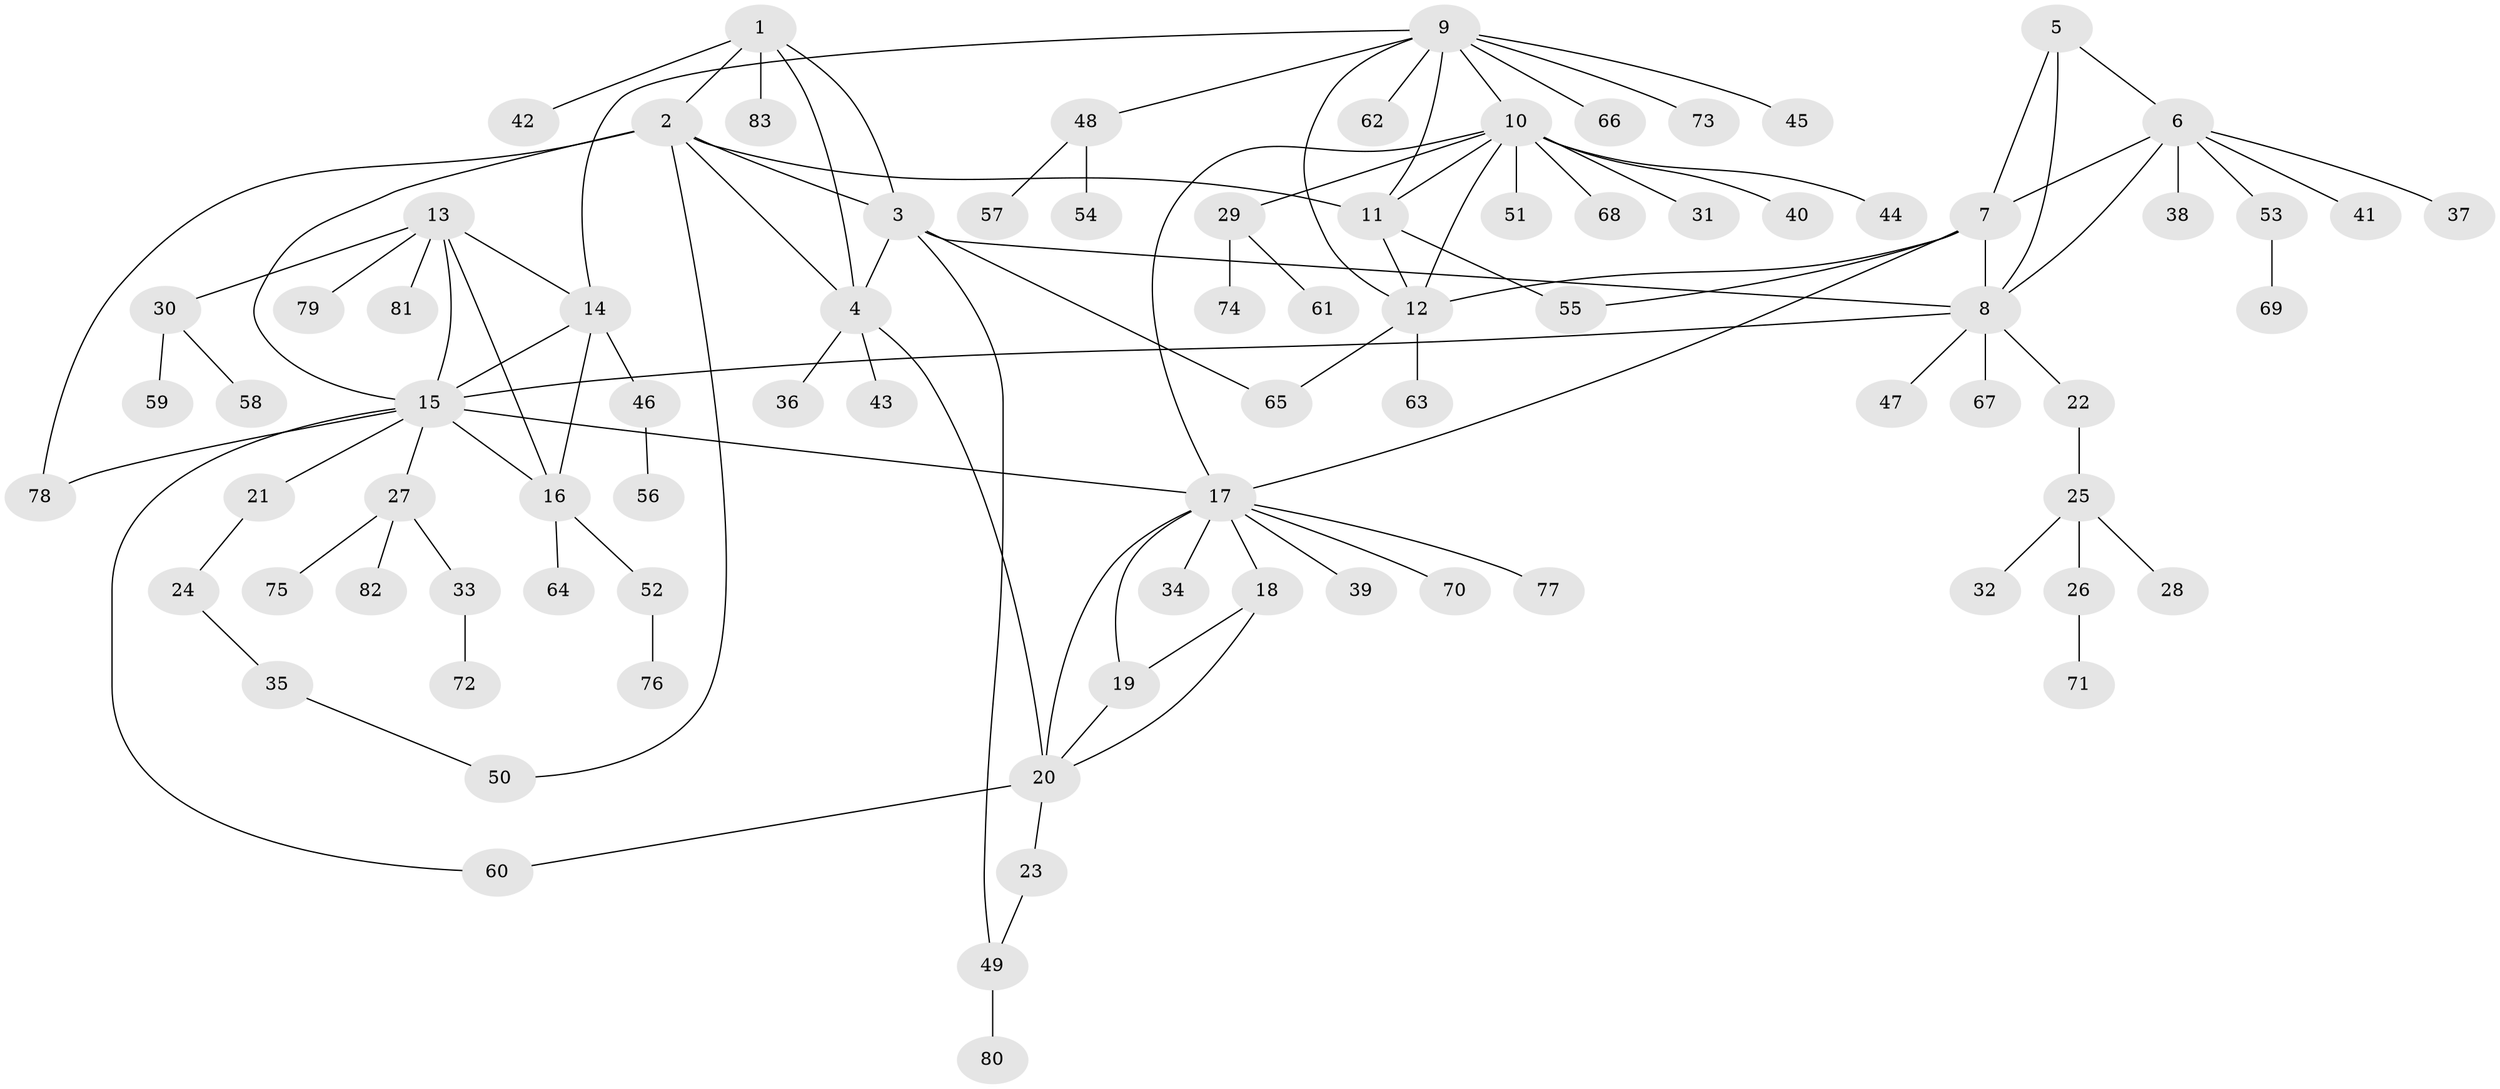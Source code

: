 // Generated by graph-tools (version 1.1) at 2025/02/03/09/25 03:02:42]
// undirected, 83 vertices, 109 edges
graph export_dot {
graph [start="1"]
  node [color=gray90,style=filled];
  1;
  2;
  3;
  4;
  5;
  6;
  7;
  8;
  9;
  10;
  11;
  12;
  13;
  14;
  15;
  16;
  17;
  18;
  19;
  20;
  21;
  22;
  23;
  24;
  25;
  26;
  27;
  28;
  29;
  30;
  31;
  32;
  33;
  34;
  35;
  36;
  37;
  38;
  39;
  40;
  41;
  42;
  43;
  44;
  45;
  46;
  47;
  48;
  49;
  50;
  51;
  52;
  53;
  54;
  55;
  56;
  57;
  58;
  59;
  60;
  61;
  62;
  63;
  64;
  65;
  66;
  67;
  68;
  69;
  70;
  71;
  72;
  73;
  74;
  75;
  76;
  77;
  78;
  79;
  80;
  81;
  82;
  83;
  1 -- 2;
  1 -- 3;
  1 -- 4;
  1 -- 42;
  1 -- 83;
  2 -- 3;
  2 -- 4;
  2 -- 11;
  2 -- 15;
  2 -- 50;
  2 -- 78;
  3 -- 4;
  3 -- 8;
  3 -- 49;
  3 -- 65;
  4 -- 20;
  4 -- 36;
  4 -- 43;
  5 -- 6;
  5 -- 7;
  5 -- 8;
  6 -- 7;
  6 -- 8;
  6 -- 37;
  6 -- 38;
  6 -- 41;
  6 -- 53;
  7 -- 8;
  7 -- 12;
  7 -- 17;
  7 -- 55;
  8 -- 15;
  8 -- 22;
  8 -- 47;
  8 -- 67;
  9 -- 10;
  9 -- 11;
  9 -- 12;
  9 -- 14;
  9 -- 45;
  9 -- 48;
  9 -- 62;
  9 -- 66;
  9 -- 73;
  10 -- 11;
  10 -- 12;
  10 -- 17;
  10 -- 29;
  10 -- 31;
  10 -- 40;
  10 -- 44;
  10 -- 51;
  10 -- 68;
  11 -- 12;
  11 -- 55;
  12 -- 63;
  12 -- 65;
  13 -- 14;
  13 -- 15;
  13 -- 16;
  13 -- 30;
  13 -- 79;
  13 -- 81;
  14 -- 15;
  14 -- 16;
  14 -- 46;
  15 -- 16;
  15 -- 17;
  15 -- 21;
  15 -- 27;
  15 -- 60;
  15 -- 78;
  16 -- 52;
  16 -- 64;
  17 -- 18;
  17 -- 19;
  17 -- 20;
  17 -- 34;
  17 -- 39;
  17 -- 70;
  17 -- 77;
  18 -- 19;
  18 -- 20;
  19 -- 20;
  20 -- 23;
  20 -- 60;
  21 -- 24;
  22 -- 25;
  23 -- 49;
  24 -- 35;
  25 -- 26;
  25 -- 28;
  25 -- 32;
  26 -- 71;
  27 -- 33;
  27 -- 75;
  27 -- 82;
  29 -- 61;
  29 -- 74;
  30 -- 58;
  30 -- 59;
  33 -- 72;
  35 -- 50;
  46 -- 56;
  48 -- 54;
  48 -- 57;
  49 -- 80;
  52 -- 76;
  53 -- 69;
}
